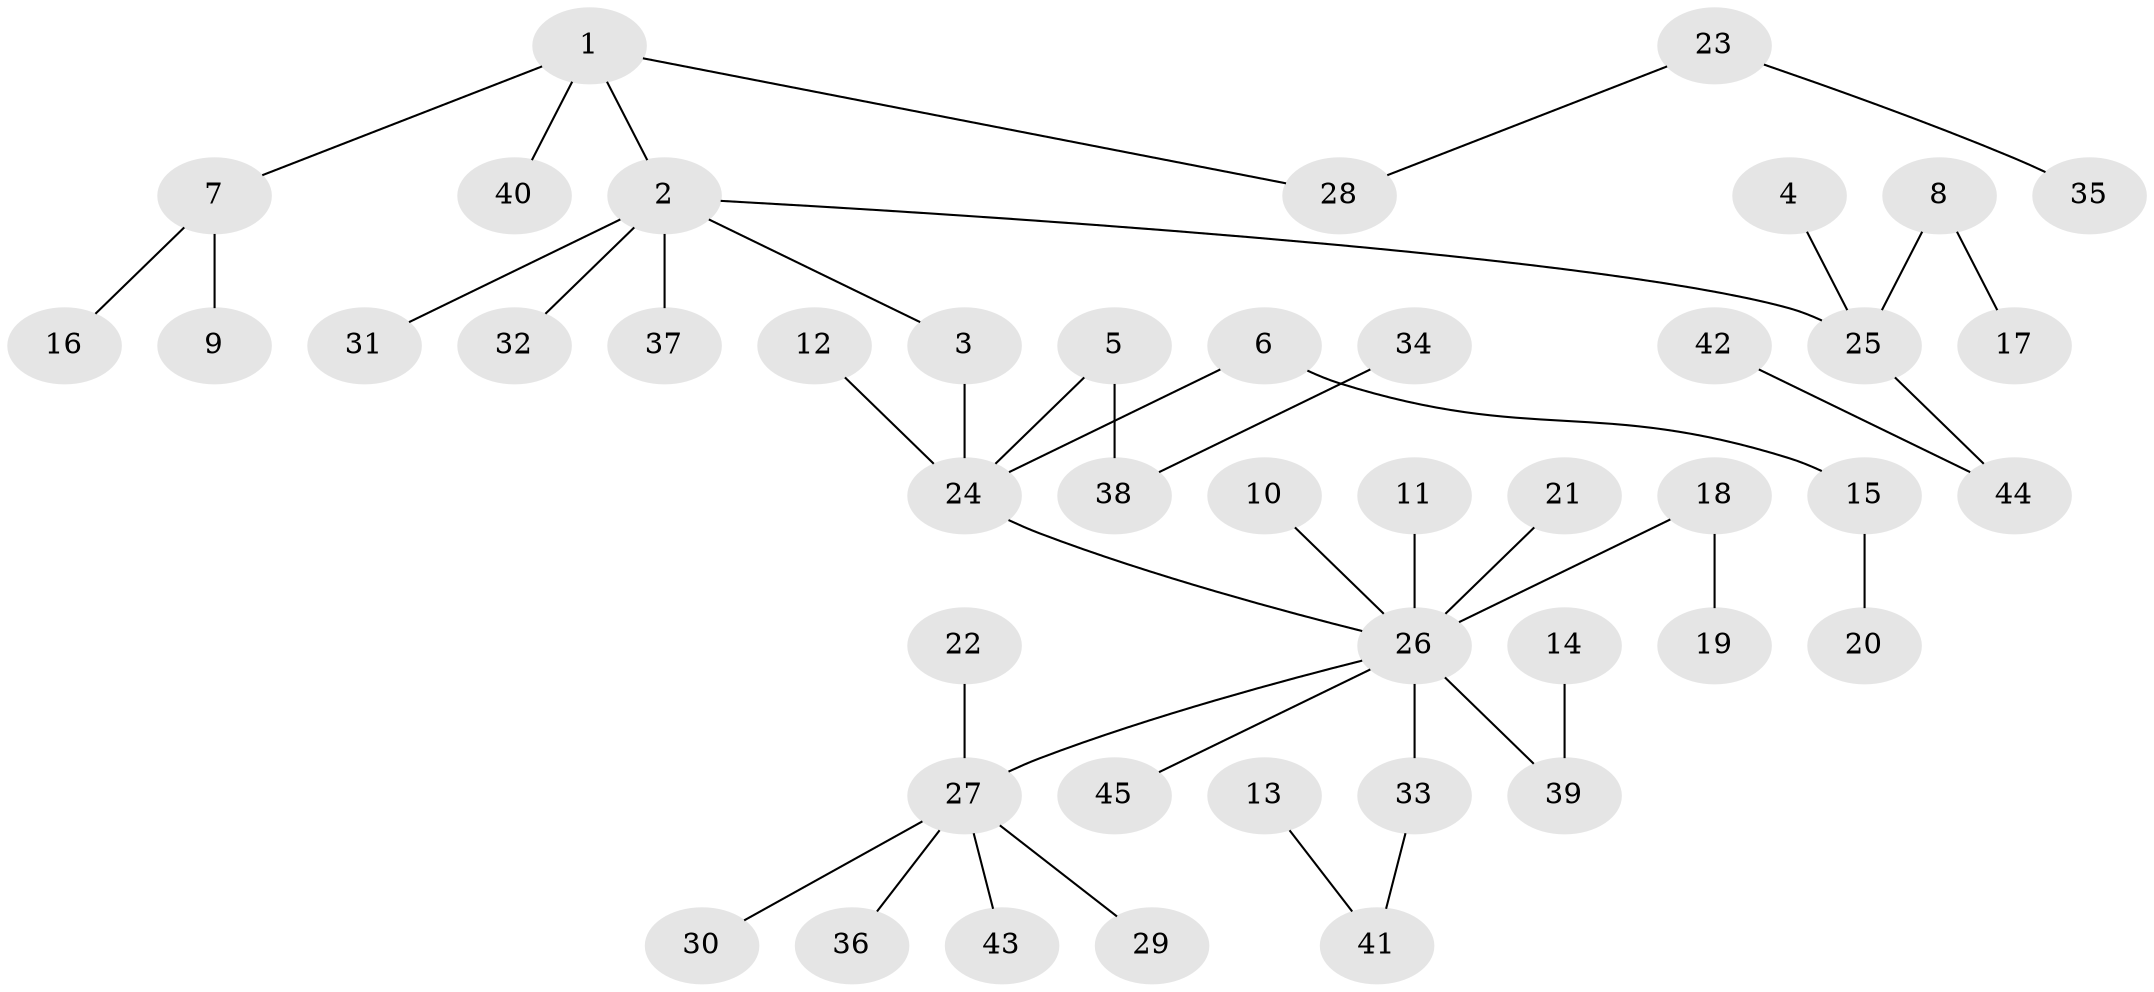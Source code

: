 // original degree distribution, {4: 0.05555555555555555, 3: 0.13333333333333333, 5: 0.044444444444444446, 1: 0.4444444444444444, 2: 0.3111111111111111, 6: 0.011111111111111112}
// Generated by graph-tools (version 1.1) at 2025/50/03/09/25 03:50:21]
// undirected, 45 vertices, 44 edges
graph export_dot {
graph [start="1"]
  node [color=gray90,style=filled];
  1;
  2;
  3;
  4;
  5;
  6;
  7;
  8;
  9;
  10;
  11;
  12;
  13;
  14;
  15;
  16;
  17;
  18;
  19;
  20;
  21;
  22;
  23;
  24;
  25;
  26;
  27;
  28;
  29;
  30;
  31;
  32;
  33;
  34;
  35;
  36;
  37;
  38;
  39;
  40;
  41;
  42;
  43;
  44;
  45;
  1 -- 2 [weight=1.0];
  1 -- 7 [weight=1.0];
  1 -- 28 [weight=1.0];
  1 -- 40 [weight=1.0];
  2 -- 3 [weight=1.0];
  2 -- 25 [weight=1.0];
  2 -- 31 [weight=1.0];
  2 -- 32 [weight=1.0];
  2 -- 37 [weight=1.0];
  3 -- 24 [weight=1.0];
  4 -- 25 [weight=1.0];
  5 -- 24 [weight=1.0];
  5 -- 38 [weight=1.0];
  6 -- 15 [weight=1.0];
  6 -- 24 [weight=1.0];
  7 -- 9 [weight=1.0];
  7 -- 16 [weight=1.0];
  8 -- 17 [weight=1.0];
  8 -- 25 [weight=1.0];
  10 -- 26 [weight=1.0];
  11 -- 26 [weight=1.0];
  12 -- 24 [weight=1.0];
  13 -- 41 [weight=1.0];
  14 -- 39 [weight=1.0];
  15 -- 20 [weight=1.0];
  18 -- 19 [weight=1.0];
  18 -- 26 [weight=1.0];
  21 -- 26 [weight=1.0];
  22 -- 27 [weight=1.0];
  23 -- 28 [weight=1.0];
  23 -- 35 [weight=1.0];
  24 -- 26 [weight=1.0];
  25 -- 44 [weight=1.0];
  26 -- 27 [weight=1.0];
  26 -- 33 [weight=1.0];
  26 -- 39 [weight=1.0];
  26 -- 45 [weight=1.0];
  27 -- 29 [weight=1.0];
  27 -- 30 [weight=1.0];
  27 -- 36 [weight=1.0];
  27 -- 43 [weight=1.0];
  33 -- 41 [weight=1.0];
  34 -- 38 [weight=1.0];
  42 -- 44 [weight=1.0];
}
